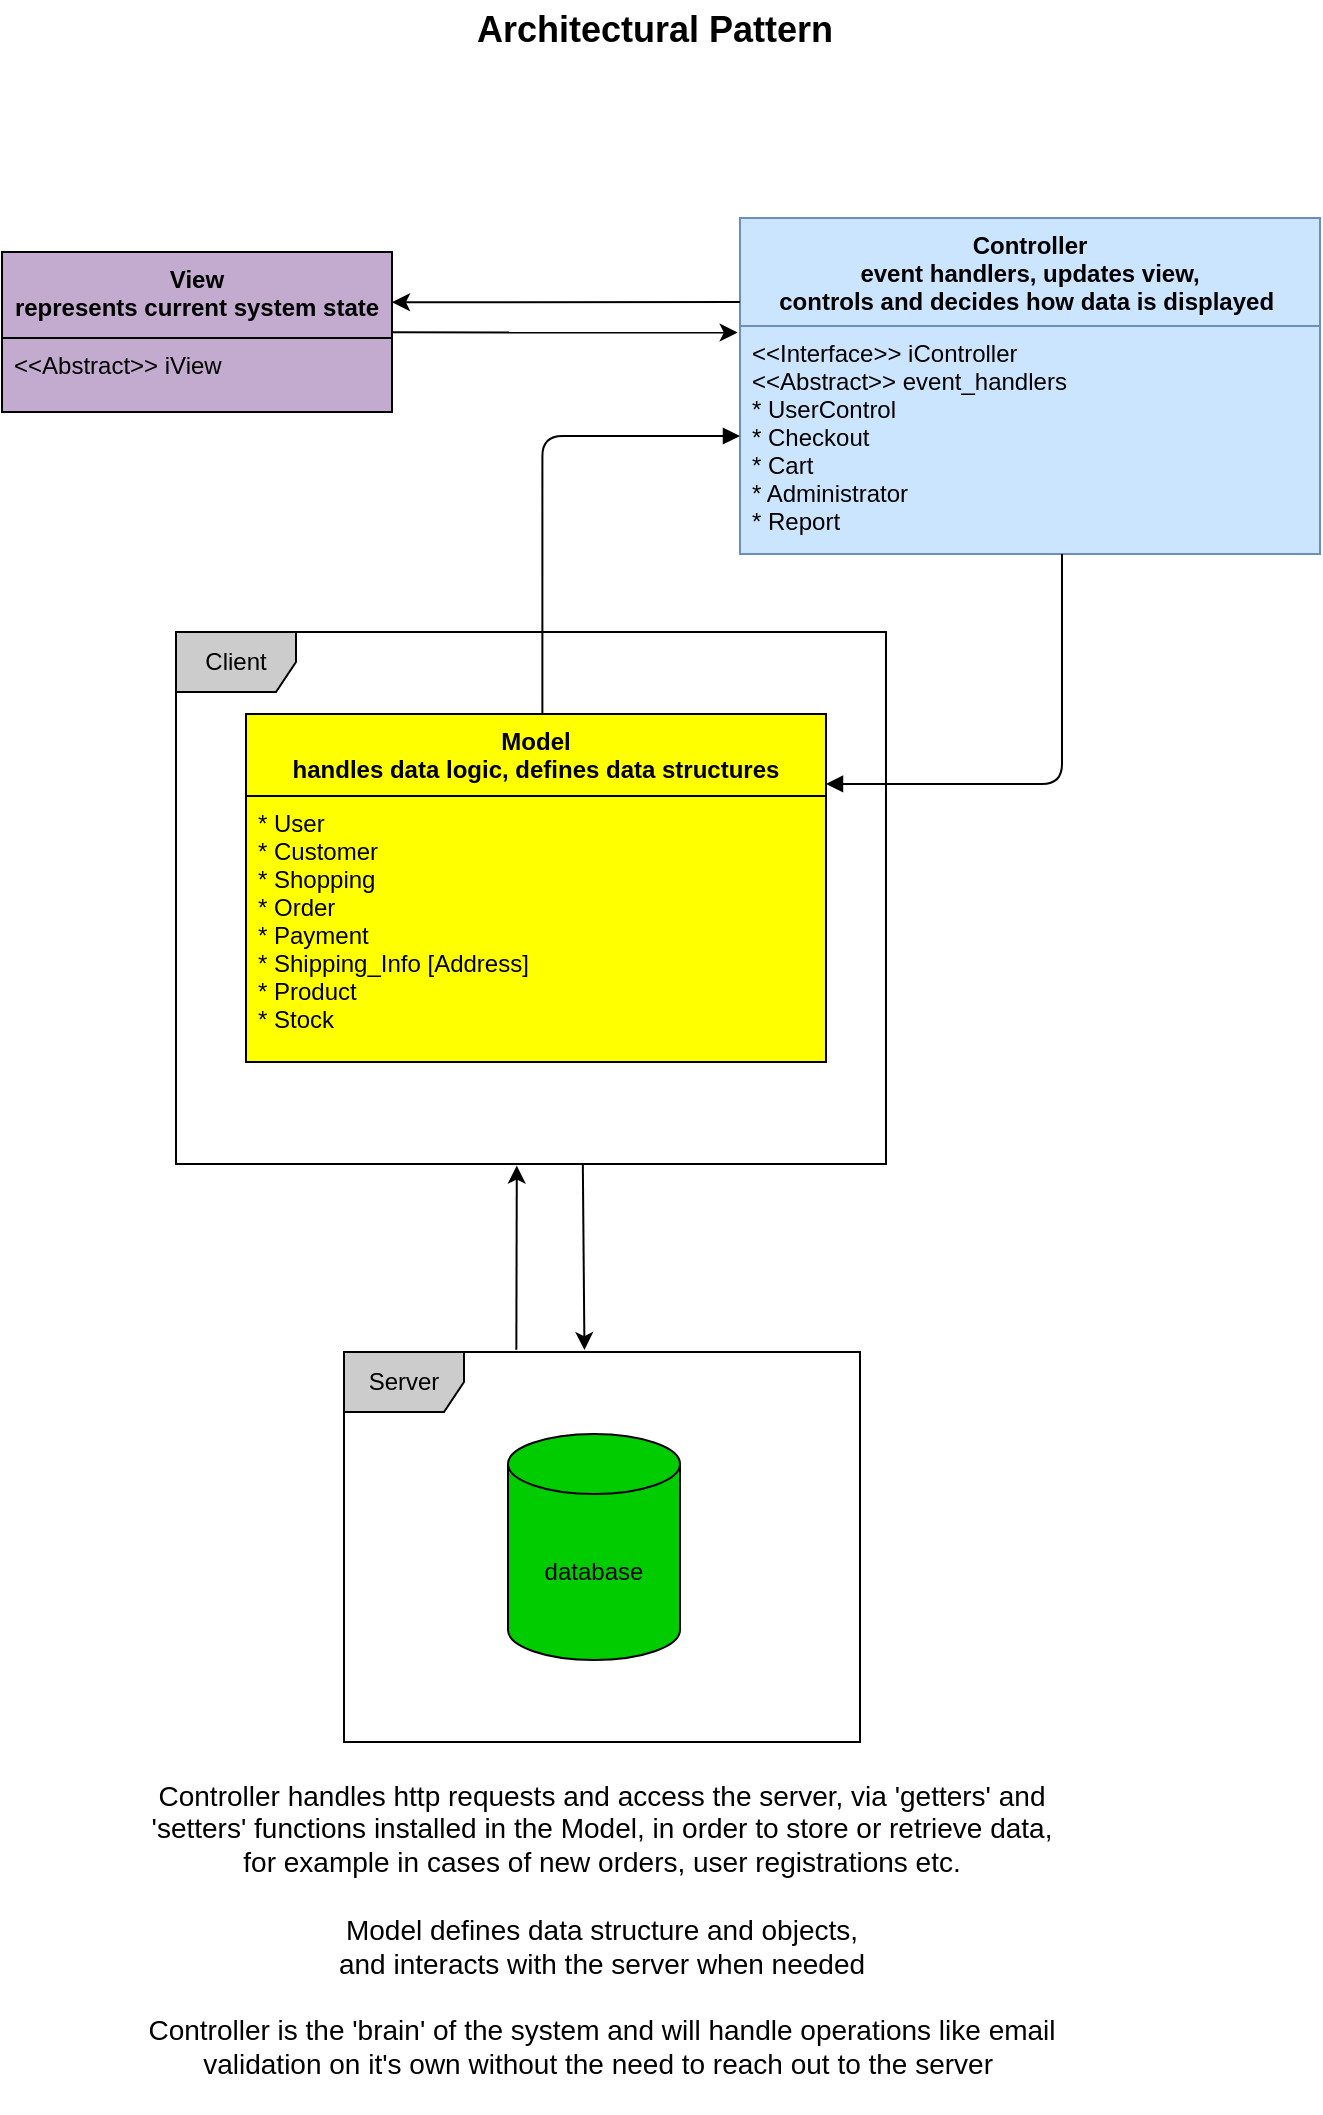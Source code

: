 <mxfile version="18.0.2" type="device"><diagram id="3CILoYyy8aTrdk4Aqn3g" name="Page-1"><mxGraphModel dx="1073" dy="574" grid="0" gridSize="10" guides="1" tooltips="1" connect="1" arrows="1" fold="1" page="1" pageScale="1" pageWidth="827" pageHeight="1169" math="0" shadow="0"><root><mxCell id="0"/><mxCell id="1" parent="0"/><mxCell id="v8piPw6B98qVegg0QkE3-6" value="Controller&#10;event handlers, updates view,&#10;controls and decides how data is displayed " style="swimlane;fontStyle=1;align=center;verticalAlign=top;childLayout=stackLayout;horizontal=1;startSize=54;horizontalStack=0;resizeParent=1;resizeParentMax=0;resizeLast=0;collapsible=1;marginBottom=0;fillColor=#CCE5FF;strokeColor=#6c8ebf;" parent="1" vertex="1"><mxGeometry x="446" y="149" width="290" height="168" as="geometry"/></mxCell><mxCell id="l-kmcis30Z4O42yi1DJy-6" value="&lt;&lt;Interface&gt;&gt; iController&#10;&lt;&lt;Abstract&gt;&gt; event_handlers&#10;* UserControl&#10;* Checkout&#10;* Cart&#10;* Administrator&#10;* Report&#10;" style="text;strokeColor=#6c8ebf;fillColor=#CCE5FF;align=left;verticalAlign=top;spacingLeft=4;spacingRight=4;overflow=hidden;rotatable=0;points=[[0,0.5],[1,0.5]];portConstraint=eastwest;fontStyle=0" parent="v8piPw6B98qVegg0QkE3-6" vertex="1"><mxGeometry y="54" width="290" height="114" as="geometry"/></mxCell><mxCell id="v8piPw6B98qVegg0QkE3-10" value="View&#10;represents current system state" style="swimlane;fontStyle=1;align=center;verticalAlign=top;childLayout=stackLayout;horizontal=1;startSize=43;horizontalStack=0;resizeParent=1;resizeParentMax=0;resizeLast=0;collapsible=1;marginBottom=0;fillColor=#C3ABD0;strokeColor=#000000;" parent="1" vertex="1"><mxGeometry x="77" y="166" width="195" height="80" as="geometry"/></mxCell><mxCell id="v8piPw6B98qVegg0QkE3-11" value="&lt;&lt;Abstract&gt;&gt; iView &#10;" style="text;strokeColor=#000000;fillColor=#C3ABD0;align=left;verticalAlign=top;spacingLeft=4;spacingRight=4;overflow=hidden;rotatable=0;points=[[0,0.5],[1,0.5]];portConstraint=eastwest;" parent="v8piPw6B98qVegg0QkE3-10" vertex="1"><mxGeometry y="43" width="195" height="37" as="geometry"/></mxCell><mxCell id="v8piPw6B98qVegg0QkE3-14" value="Model&#10;handles data logic, defines data structures" style="swimlane;fontStyle=1;align=center;verticalAlign=top;childLayout=stackLayout;horizontal=1;startSize=41;horizontalStack=0;resizeParent=1;resizeParentMax=0;resizeLast=0;collapsible=1;marginBottom=0;fillColor=#FFFF00;strokeColor=#000000;" parent="1" vertex="1"><mxGeometry x="199" y="397" width="290" height="174" as="geometry"/></mxCell><mxCell id="v8piPw6B98qVegg0QkE3-15" value="* User&#10;* Customer&#10;* Shopping&#10;* Order&#10;* Payment&#10;* Shipping_Info [Address]&#10;* Product&#10;* Stock&#10;" style="text;strokeColor=#000000;fillColor=#FFFF00;align=left;verticalAlign=top;spacingLeft=4;spacingRight=4;overflow=hidden;rotatable=0;points=[[0,0.5],[1,0.5]];portConstraint=eastwest;" parent="v8piPw6B98qVegg0QkE3-14" vertex="1"><mxGeometry y="41" width="290" height="133" as="geometry"/></mxCell><mxCell id="v8piPw6B98qVegg0QkE3-22" value="" style="endArrow=block;endFill=1;html=1;edgeStyle=orthogonalEdgeStyle;align=left;verticalAlign=top;entryX=1;entryY=0.201;entryDx=0;entryDy=0;entryPerimeter=0;" parent="1" edge="1" target="v8piPw6B98qVegg0QkE3-14" source="l-kmcis30Z4O42yi1DJy-6"><mxGeometry x="-1" relative="1" as="geometry"><mxPoint x="607" y="313" as="sourcePoint"/><mxPoint x="499" y="432" as="targetPoint"/><Array as="points"><mxPoint x="607" y="432"/></Array></mxGeometry></mxCell><mxCell id="v8piPw6B98qVegg0QkE3-24" value="" style="endArrow=block;endFill=1;html=1;edgeStyle=orthogonalEdgeStyle;align=left;verticalAlign=top;exitX=0.511;exitY=-0.002;exitDx=0;exitDy=0;exitPerimeter=0;" parent="1" source="v8piPw6B98qVegg0QkE3-14" edge="1" target="l-kmcis30Z4O42yi1DJy-6"><mxGeometry x="-1" relative="1" as="geometry"><mxPoint x="347" y="392" as="sourcePoint"/><mxPoint x="448" y="222" as="targetPoint"/><Array as="points"><mxPoint x="347" y="258"/></Array></mxGeometry></mxCell><mxCell id="v8piPw6B98qVegg0QkE3-32" value="&lt;span style=&quot;font-size: 18px;&quot;&gt;&lt;b&gt;Architectural&amp;nbsp;&lt;/b&gt;&lt;/span&gt;&lt;b style=&quot;font-size: 18px;&quot;&gt;Pattern&lt;/b&gt;" style="text;html=1;strokeColor=none;fillColor=none;align=center;verticalAlign=middle;whiteSpace=wrap;rounded=0;" parent="1" vertex="1"><mxGeometry x="267.75" y="40" width="270.5" height="30" as="geometry"/></mxCell><mxCell id="d5mf1-mHXFx5xB52pokm-11" value="Client" style="shape=umlFrame;whiteSpace=wrap;html=1;fillColor=#CCCCCC;" vertex="1" parent="1"><mxGeometry x="164" y="356" width="355" height="266" as="geometry"/></mxCell><mxCell id="d5mf1-mHXFx5xB52pokm-12" value="Server" style="shape=umlFrame;whiteSpace=wrap;html=1;fillColor=#CCCCCC;" vertex="1" parent="1"><mxGeometry x="248" y="716" width="258" height="195" as="geometry"/></mxCell><mxCell id="d5mf1-mHXFx5xB52pokm-13" value="database" style="shape=cylinder3;whiteSpace=wrap;html=1;boundedLbl=1;backgroundOutline=1;size=15;fillColor=#00CC00;" vertex="1" parent="1"><mxGeometry x="330" y="757" width="86" height="113" as="geometry"/></mxCell><mxCell id="d5mf1-mHXFx5xB52pokm-16" value="" style="endArrow=classic;html=1;rounded=0;exitX=0.334;exitY=-0.006;exitDx=0;exitDy=0;exitPerimeter=0;entryX=0.48;entryY=1.003;entryDx=0;entryDy=0;entryPerimeter=0;" edge="1" parent="1" source="d5mf1-mHXFx5xB52pokm-12" target="d5mf1-mHXFx5xB52pokm-11"><mxGeometry width="50" height="50" relative="1" as="geometry"><mxPoint x="345.291" y="713" as="sourcePoint"/><mxPoint x="333" y="628" as="targetPoint"/></mxGeometry></mxCell><mxCell id="d5mf1-mHXFx5xB52pokm-17" value="" style="endArrow=classic;html=1;rounded=0;exitX=0.573;exitY=1;exitDx=0;exitDy=0;exitPerimeter=0;entryX=0.466;entryY=-0.005;entryDx=0;entryDy=0;entryPerimeter=0;" edge="1" parent="1" source="d5mf1-mHXFx5xB52pokm-11" target="d5mf1-mHXFx5xB52pokm-12"><mxGeometry width="50" height="50" relative="1" as="geometry"><mxPoint x="363.39" y="624.064" as="sourcePoint"/><mxPoint x="365" y="709" as="targetPoint"/></mxGeometry></mxCell><mxCell id="d5mf1-mHXFx5xB52pokm-18" value="" style="endArrow=classic;html=1;rounded=0;exitX=1.002;exitY=0.302;exitDx=0;exitDy=0;exitPerimeter=0;entryX=-0.004;entryY=0.029;entryDx=0;entryDy=0;entryPerimeter=0;" edge="1" parent="1" target="l-kmcis30Z4O42yi1DJy-6"><mxGeometry width="50" height="50" relative="1" as="geometry"><mxPoint x="272.39" y="206.16" as="sourcePoint"/><mxPoint x="381" y="205" as="targetPoint"/></mxGeometry></mxCell><mxCell id="d5mf1-mHXFx5xB52pokm-19" value="" style="endArrow=classic;html=1;rounded=0;exitX=0;exitY=0.25;exitDx=0;exitDy=0;entryX=1;entryY=0.314;entryDx=0;entryDy=0;entryPerimeter=0;" edge="1" parent="1" source="v8piPw6B98qVegg0QkE3-6" target="v8piPw6B98qVegg0QkE3-10"><mxGeometry width="50" height="50" relative="1" as="geometry"><mxPoint x="358" y="194" as="sourcePoint"/><mxPoint x="272" y="193" as="targetPoint"/></mxGeometry></mxCell><mxCell id="d5mf1-mHXFx5xB52pokm-23" value="&lt;font style=&quot;font-size: 14px;&quot;&gt;Controller handles http requests and access the server, via 'getters' and 'setters' functions installed in the Model, in order to store or retrieve data, for example in cases of new orders, user registrations etc.&lt;br&gt;&lt;br&gt;Model defines data structure and objects,&lt;br&gt;and interacts with the server when needed&lt;br&gt;&lt;br&gt;Controller is the 'brain' of the system and will handle operations like email validation on it's own without the need to reach out to the server&amp;nbsp;&lt;br&gt;&lt;br&gt;&lt;/font&gt;" style="text;html=1;strokeColor=none;fillColor=none;align=center;verticalAlign=middle;whiteSpace=wrap;rounded=0;" vertex="1" parent="1"><mxGeometry x="141" y="934" width="472" height="157" as="geometry"/></mxCell></root></mxGraphModel></diagram></mxfile>